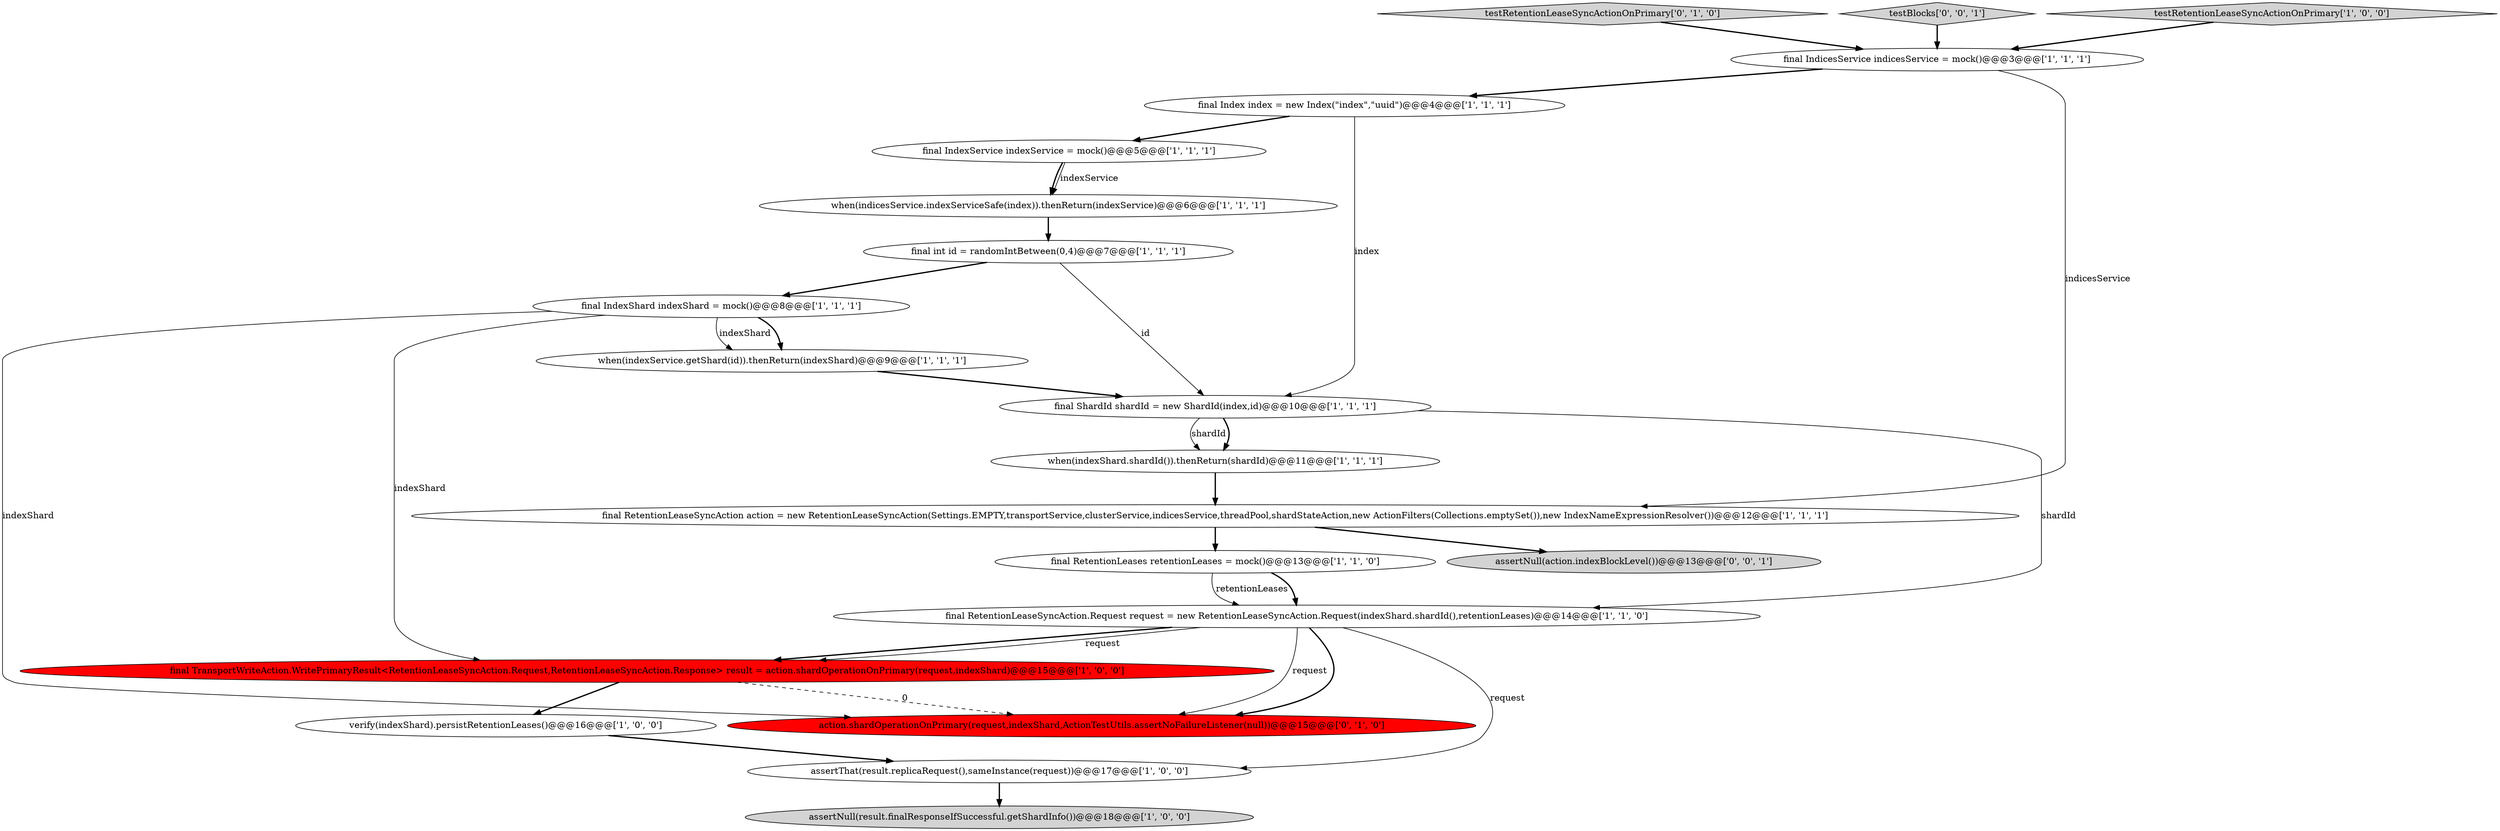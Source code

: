 digraph {
1 [style = filled, label = "final Index index = new Index(\"index\",\"uuid\")@@@4@@@['1', '1', '1']", fillcolor = white, shape = ellipse image = "AAA0AAABBB1BBB"];
17 [style = filled, label = "action.shardOperationOnPrimary(request,indexShard,ActionTestUtils.assertNoFailureListener(null))@@@15@@@['0', '1', '0']", fillcolor = red, shape = ellipse image = "AAA1AAABBB2BBB"];
12 [style = filled, label = "verify(indexShard).persistRetentionLeases()@@@16@@@['1', '0', '0']", fillcolor = white, shape = ellipse image = "AAA0AAABBB1BBB"];
14 [style = filled, label = "final IndexService indexService = mock()@@@5@@@['1', '1', '1']", fillcolor = white, shape = ellipse image = "AAA0AAABBB1BBB"];
4 [style = filled, label = "when(indexService.getShard(id)).thenReturn(indexShard)@@@9@@@['1', '1', '1']", fillcolor = white, shape = ellipse image = "AAA0AAABBB1BBB"];
2 [style = filled, label = "final RetentionLeaseSyncAction action = new RetentionLeaseSyncAction(Settings.EMPTY,transportService,clusterService,indicesService,threadPool,shardStateAction,new ActionFilters(Collections.emptySet()),new IndexNameExpressionResolver())@@@12@@@['1', '1', '1']", fillcolor = white, shape = ellipse image = "AAA0AAABBB1BBB"];
18 [style = filled, label = "testRetentionLeaseSyncActionOnPrimary['0', '1', '0']", fillcolor = lightgray, shape = diamond image = "AAA0AAABBB2BBB"];
19 [style = filled, label = "assertNull(action.indexBlockLevel())@@@13@@@['0', '0', '1']", fillcolor = lightgray, shape = ellipse image = "AAA0AAABBB3BBB"];
9 [style = filled, label = "assertNull(result.finalResponseIfSuccessful.getShardInfo())@@@18@@@['1', '0', '0']", fillcolor = lightgray, shape = ellipse image = "AAA0AAABBB1BBB"];
6 [style = filled, label = "final int id = randomIntBetween(0,4)@@@7@@@['1', '1', '1']", fillcolor = white, shape = ellipse image = "AAA0AAABBB1BBB"];
10 [style = filled, label = "assertThat(result.replicaRequest(),sameInstance(request))@@@17@@@['1', '0', '0']", fillcolor = white, shape = ellipse image = "AAA0AAABBB1BBB"];
8 [style = filled, label = "when(indicesService.indexServiceSafe(index)).thenReturn(indexService)@@@6@@@['1', '1', '1']", fillcolor = white, shape = ellipse image = "AAA0AAABBB1BBB"];
0 [style = filled, label = "final RetentionLeases retentionLeases = mock()@@@13@@@['1', '1', '0']", fillcolor = white, shape = ellipse image = "AAA0AAABBB1BBB"];
7 [style = filled, label = "final IndexShard indexShard = mock()@@@8@@@['1', '1', '1']", fillcolor = white, shape = ellipse image = "AAA0AAABBB1BBB"];
16 [style = filled, label = "final ShardId shardId = new ShardId(index,id)@@@10@@@['1', '1', '1']", fillcolor = white, shape = ellipse image = "AAA0AAABBB1BBB"];
5 [style = filled, label = "final RetentionLeaseSyncAction.Request request = new RetentionLeaseSyncAction.Request(indexShard.shardId(),retentionLeases)@@@14@@@['1', '1', '0']", fillcolor = white, shape = ellipse image = "AAA0AAABBB1BBB"];
20 [style = filled, label = "testBlocks['0', '0', '1']", fillcolor = lightgray, shape = diamond image = "AAA0AAABBB3BBB"];
11 [style = filled, label = "final IndicesService indicesService = mock()@@@3@@@['1', '1', '1']", fillcolor = white, shape = ellipse image = "AAA0AAABBB1BBB"];
3 [style = filled, label = "when(indexShard.shardId()).thenReturn(shardId)@@@11@@@['1', '1', '1']", fillcolor = white, shape = ellipse image = "AAA0AAABBB1BBB"];
15 [style = filled, label = "final TransportWriteAction.WritePrimaryResult<RetentionLeaseSyncAction.Request,RetentionLeaseSyncAction.Response> result = action.shardOperationOnPrimary(request,indexShard)@@@15@@@['1', '0', '0']", fillcolor = red, shape = ellipse image = "AAA1AAABBB1BBB"];
13 [style = filled, label = "testRetentionLeaseSyncActionOnPrimary['1', '0', '0']", fillcolor = lightgray, shape = diamond image = "AAA0AAABBB1BBB"];
16->3 [style = bold, label=""];
2->19 [style = bold, label=""];
11->1 [style = bold, label=""];
18->11 [style = bold, label=""];
5->15 [style = bold, label=""];
0->5 [style = solid, label="retentionLeases"];
8->6 [style = bold, label=""];
6->16 [style = solid, label="id"];
7->4 [style = bold, label=""];
7->15 [style = solid, label="indexShard"];
5->17 [style = solid, label="request"];
5->17 [style = bold, label=""];
16->5 [style = solid, label="shardId"];
13->11 [style = bold, label=""];
16->3 [style = solid, label="shardId"];
7->17 [style = solid, label="indexShard"];
2->0 [style = bold, label=""];
12->10 [style = bold, label=""];
3->2 [style = bold, label=""];
7->4 [style = solid, label="indexShard"];
15->17 [style = dashed, label="0"];
1->14 [style = bold, label=""];
14->8 [style = bold, label=""];
15->12 [style = bold, label=""];
10->9 [style = bold, label=""];
6->7 [style = bold, label=""];
11->2 [style = solid, label="indicesService"];
14->8 [style = solid, label="indexService"];
5->15 [style = solid, label="request"];
5->10 [style = solid, label="request"];
4->16 [style = bold, label=""];
1->16 [style = solid, label="index"];
0->5 [style = bold, label=""];
20->11 [style = bold, label=""];
}
